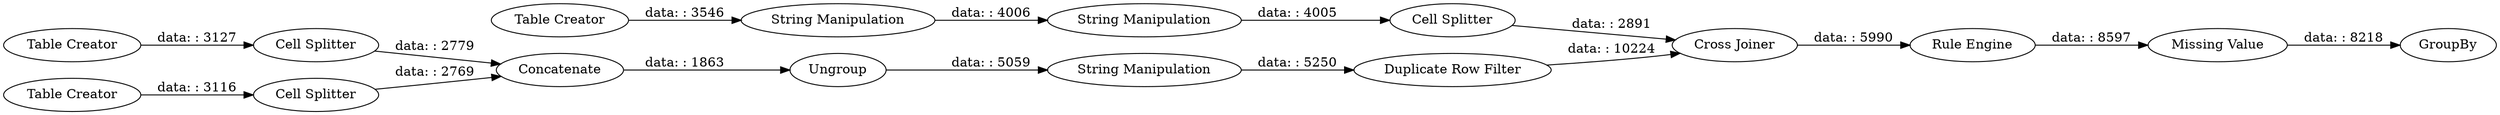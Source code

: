 digraph {
	"2682815021009534800_29" [label="String Manipulation"]
	"2682815021009534800_3" [label="Table Creator"]
	"2682815021009534800_43" [label="Duplicate Row Filter"]
	"2682815021009534800_42" [label="String Manipulation"]
	"2682815021009534800_28" [label="Cell Splitter"]
	"2682815021009534800_30" [label="Cell Splitter"]
	"2682815021009534800_22" [label="Cross Joiner"]
	"2682815021009534800_38" [label=Ungroup]
	"2682815021009534800_27" [label=Concatenate]
	"2682815021009534800_31" [label="Cell Splitter"]
	"2682815021009534800_39" [label=GroupBy]
	"2682815021009534800_24" [label="Rule Engine"]
	"2682815021009534800_40" [label="String Manipulation"]
	"2682815021009534800_44" [label="Missing Value"]
	"2682815021009534800_2" [label="Table Creator"]
	"2682815021009534800_1" [label="Table Creator"]
	"2682815021009534800_30" -> "2682815021009534800_27" [label="data: : 2779"]
	"2682815021009534800_40" -> "2682815021009534800_28" [label="data: : 4005"]
	"2682815021009534800_28" -> "2682815021009534800_22" [label="data: : 2891"]
	"2682815021009534800_2" -> "2682815021009534800_31" [label="data: : 3116"]
	"2682815021009534800_31" -> "2682815021009534800_27" [label="data: : 2769"]
	"2682815021009534800_38" -> "2682815021009534800_29" [label="data: : 5059"]
	"2682815021009534800_44" -> "2682815021009534800_39" [label="data: : 8218"]
	"2682815021009534800_29" -> "2682815021009534800_43" [label="data: : 5250"]
	"2682815021009534800_22" -> "2682815021009534800_24" [label="data: : 5990"]
	"2682815021009534800_3" -> "2682815021009534800_42" [label="data: : 3546"]
	"2682815021009534800_1" -> "2682815021009534800_30" [label="data: : 3127"]
	"2682815021009534800_24" -> "2682815021009534800_44" [label="data: : 8597"]
	"2682815021009534800_43" -> "2682815021009534800_22" [label="data: : 10224"]
	"2682815021009534800_27" -> "2682815021009534800_38" [label="data: : 1863"]
	"2682815021009534800_42" -> "2682815021009534800_40" [label="data: : 4006"]
	rankdir=LR
}
